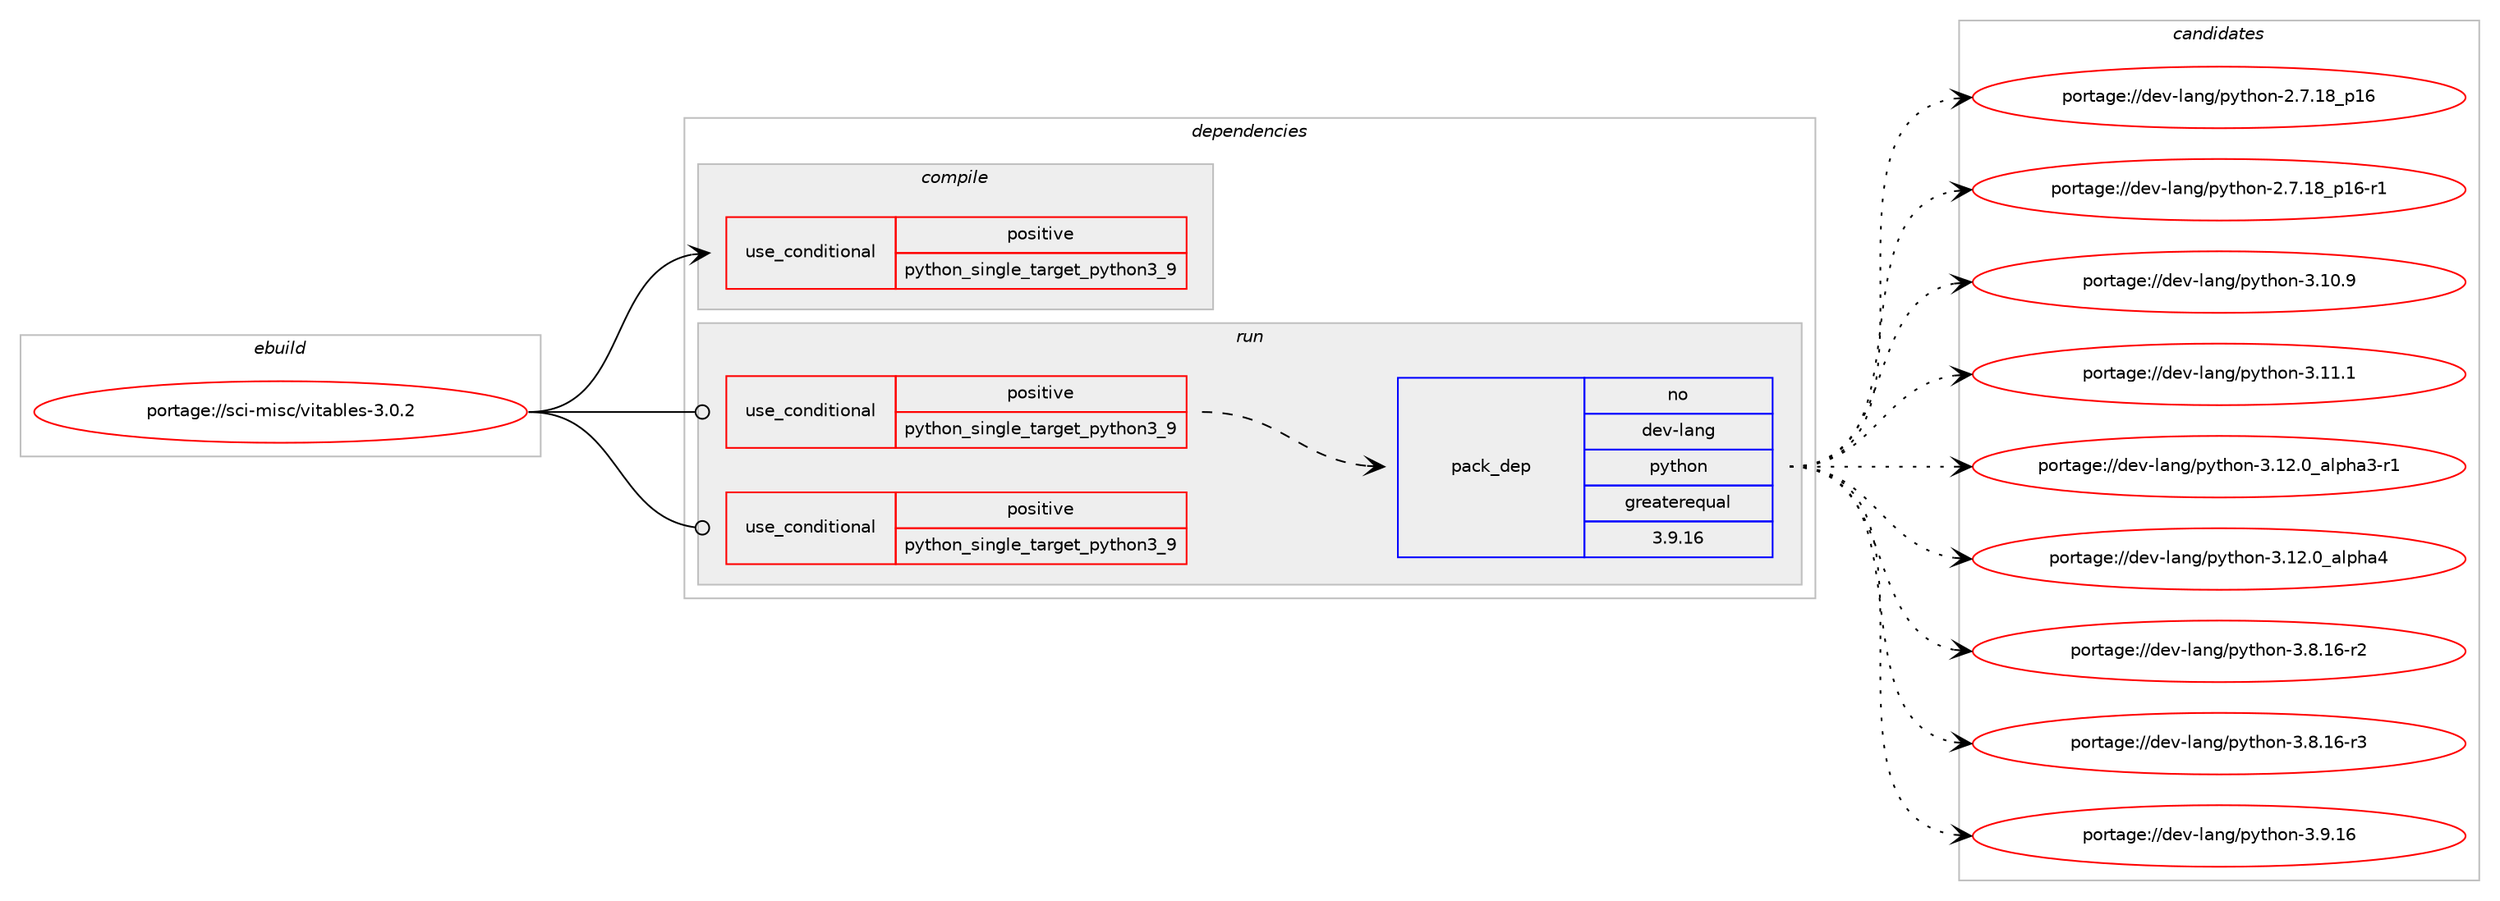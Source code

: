 digraph prolog {

# *************
# Graph options
# *************

newrank=true;
concentrate=true;
compound=true;
graph [rankdir=LR,fontname=Helvetica,fontsize=10,ranksep=1.5];#, ranksep=2.5, nodesep=0.2];
edge  [arrowhead=vee];
node  [fontname=Helvetica,fontsize=10];

# **********
# The ebuild
# **********

subgraph cluster_leftcol {
color=gray;
rank=same;
label=<<i>ebuild</i>>;
id [label="portage://sci-misc/vitables-3.0.2", color=red, width=4, href="../sci-misc/vitables-3.0.2.svg"];
}

# ****************
# The dependencies
# ****************

subgraph cluster_midcol {
color=gray;
label=<<i>dependencies</i>>;
subgraph cluster_compile {
fillcolor="#eeeeee";
style=filled;
label=<<i>compile</i>>;
subgraph cond2707 {
dependency4117 [label=<<TABLE BORDER="0" CELLBORDER="1" CELLSPACING="0" CELLPADDING="4"><TR><TD ROWSPAN="3" CELLPADDING="10">use_conditional</TD></TR><TR><TD>positive</TD></TR><TR><TD>python_single_target_python3_9</TD></TR></TABLE>>, shape=none, color=red];
# *** BEGIN UNKNOWN DEPENDENCY TYPE (TODO) ***
# dependency4117 -> package_dependency(portage://sci-misc/vitables-3.0.2,install,no,dev-python,numpy,none,[,,],[],[use(enable(python_targets_python3_9),negative)])
# *** END UNKNOWN DEPENDENCY TYPE (TODO) ***

# *** BEGIN UNKNOWN DEPENDENCY TYPE (TODO) ***
# dependency4117 -> package_dependency(portage://sci-misc/vitables-3.0.2,install,no,dev-python,numexpr,none,[,,],[],[use(enable(python_targets_python3_9),negative)])
# *** END UNKNOWN DEPENDENCY TYPE (TODO) ***

# *** BEGIN UNKNOWN DEPENDENCY TYPE (TODO) ***
# dependency4117 -> package_dependency(portage://sci-misc/vitables-3.0.2,install,no,dev-python,pytables,none,[,,],[],[use(enable(python_targets_python3_9),negative)])
# *** END UNKNOWN DEPENDENCY TYPE (TODO) ***

# *** BEGIN UNKNOWN DEPENDENCY TYPE (TODO) ***
# dependency4117 -> package_dependency(portage://sci-misc/vitables-3.0.2,install,no,dev-python,QtPy,none,[,,],[],[use(enable(gui),none),use(enable(python_targets_python3_9),negative)])
# *** END UNKNOWN DEPENDENCY TYPE (TODO) ***

}
id:e -> dependency4117:w [weight=20,style="solid",arrowhead="vee"];
}
subgraph cluster_compileandrun {
fillcolor="#eeeeee";
style=filled;
label=<<i>compile and run</i>>;
}
subgraph cluster_run {
fillcolor="#eeeeee";
style=filled;
label=<<i>run</i>>;
subgraph cond2708 {
dependency4118 [label=<<TABLE BORDER="0" CELLBORDER="1" CELLSPACING="0" CELLPADDING="4"><TR><TD ROWSPAN="3" CELLPADDING="10">use_conditional</TD></TR><TR><TD>positive</TD></TR><TR><TD>python_single_target_python3_9</TD></TR></TABLE>>, shape=none, color=red];
subgraph pack1366 {
dependency4119 [label=<<TABLE BORDER="0" CELLBORDER="1" CELLSPACING="0" CELLPADDING="4" WIDTH="220"><TR><TD ROWSPAN="6" CELLPADDING="30">pack_dep</TD></TR><TR><TD WIDTH="110">no</TD></TR><TR><TD>dev-lang</TD></TR><TR><TD>python</TD></TR><TR><TD>greaterequal</TD></TR><TR><TD>3.9.16</TD></TR></TABLE>>, shape=none, color=blue];
}
dependency4118:e -> dependency4119:w [weight=20,style="dashed",arrowhead="vee"];
}
id:e -> dependency4118:w [weight=20,style="solid",arrowhead="odot"];
subgraph cond2709 {
dependency4120 [label=<<TABLE BORDER="0" CELLBORDER="1" CELLSPACING="0" CELLPADDING="4"><TR><TD ROWSPAN="3" CELLPADDING="10">use_conditional</TD></TR><TR><TD>positive</TD></TR><TR><TD>python_single_target_python3_9</TD></TR></TABLE>>, shape=none, color=red];
# *** BEGIN UNKNOWN DEPENDENCY TYPE (TODO) ***
# dependency4120 -> package_dependency(portage://sci-misc/vitables-3.0.2,run,no,dev-python,numpy,none,[,,],[],[use(enable(python_targets_python3_9),negative)])
# *** END UNKNOWN DEPENDENCY TYPE (TODO) ***

# *** BEGIN UNKNOWN DEPENDENCY TYPE (TODO) ***
# dependency4120 -> package_dependency(portage://sci-misc/vitables-3.0.2,run,no,dev-python,numexpr,none,[,,],[],[use(enable(python_targets_python3_9),negative)])
# *** END UNKNOWN DEPENDENCY TYPE (TODO) ***

# *** BEGIN UNKNOWN DEPENDENCY TYPE (TODO) ***
# dependency4120 -> package_dependency(portage://sci-misc/vitables-3.0.2,run,no,dev-python,pytables,none,[,,],[],[use(enable(python_targets_python3_9),negative)])
# *** END UNKNOWN DEPENDENCY TYPE (TODO) ***

# *** BEGIN UNKNOWN DEPENDENCY TYPE (TODO) ***
# dependency4120 -> package_dependency(portage://sci-misc/vitables-3.0.2,run,no,dev-python,QtPy,none,[,,],[],[use(enable(gui),none),use(enable(python_targets_python3_9),negative)])
# *** END UNKNOWN DEPENDENCY TYPE (TODO) ***

}
id:e -> dependency4120:w [weight=20,style="solid",arrowhead="odot"];
}
}

# **************
# The candidates
# **************

subgraph cluster_choices {
rank=same;
color=gray;
label=<<i>candidates</i>>;

subgraph choice1366 {
color=black;
nodesep=1;
choice10010111845108971101034711212111610411111045504655464956951124954 [label="portage://dev-lang/python-2.7.18_p16", color=red, width=4,href="../dev-lang/python-2.7.18_p16.svg"];
choice100101118451089711010347112121116104111110455046554649569511249544511449 [label="portage://dev-lang/python-2.7.18_p16-r1", color=red, width=4,href="../dev-lang/python-2.7.18_p16-r1.svg"];
choice10010111845108971101034711212111610411111045514649484657 [label="portage://dev-lang/python-3.10.9", color=red, width=4,href="../dev-lang/python-3.10.9.svg"];
choice10010111845108971101034711212111610411111045514649494649 [label="portage://dev-lang/python-3.11.1", color=red, width=4,href="../dev-lang/python-3.11.1.svg"];
choice10010111845108971101034711212111610411111045514649504648959710811210497514511449 [label="portage://dev-lang/python-3.12.0_alpha3-r1", color=red, width=4,href="../dev-lang/python-3.12.0_alpha3-r1.svg"];
choice1001011184510897110103471121211161041111104551464950464895971081121049752 [label="portage://dev-lang/python-3.12.0_alpha4", color=red, width=4,href="../dev-lang/python-3.12.0_alpha4.svg"];
choice100101118451089711010347112121116104111110455146564649544511450 [label="portage://dev-lang/python-3.8.16-r2", color=red, width=4,href="../dev-lang/python-3.8.16-r2.svg"];
choice100101118451089711010347112121116104111110455146564649544511451 [label="portage://dev-lang/python-3.8.16-r3", color=red, width=4,href="../dev-lang/python-3.8.16-r3.svg"];
choice10010111845108971101034711212111610411111045514657464954 [label="portage://dev-lang/python-3.9.16", color=red, width=4,href="../dev-lang/python-3.9.16.svg"];
dependency4119:e -> choice10010111845108971101034711212111610411111045504655464956951124954:w [style=dotted,weight="100"];
dependency4119:e -> choice100101118451089711010347112121116104111110455046554649569511249544511449:w [style=dotted,weight="100"];
dependency4119:e -> choice10010111845108971101034711212111610411111045514649484657:w [style=dotted,weight="100"];
dependency4119:e -> choice10010111845108971101034711212111610411111045514649494649:w [style=dotted,weight="100"];
dependency4119:e -> choice10010111845108971101034711212111610411111045514649504648959710811210497514511449:w [style=dotted,weight="100"];
dependency4119:e -> choice1001011184510897110103471121211161041111104551464950464895971081121049752:w [style=dotted,weight="100"];
dependency4119:e -> choice100101118451089711010347112121116104111110455146564649544511450:w [style=dotted,weight="100"];
dependency4119:e -> choice100101118451089711010347112121116104111110455146564649544511451:w [style=dotted,weight="100"];
dependency4119:e -> choice10010111845108971101034711212111610411111045514657464954:w [style=dotted,weight="100"];
}
}

}
